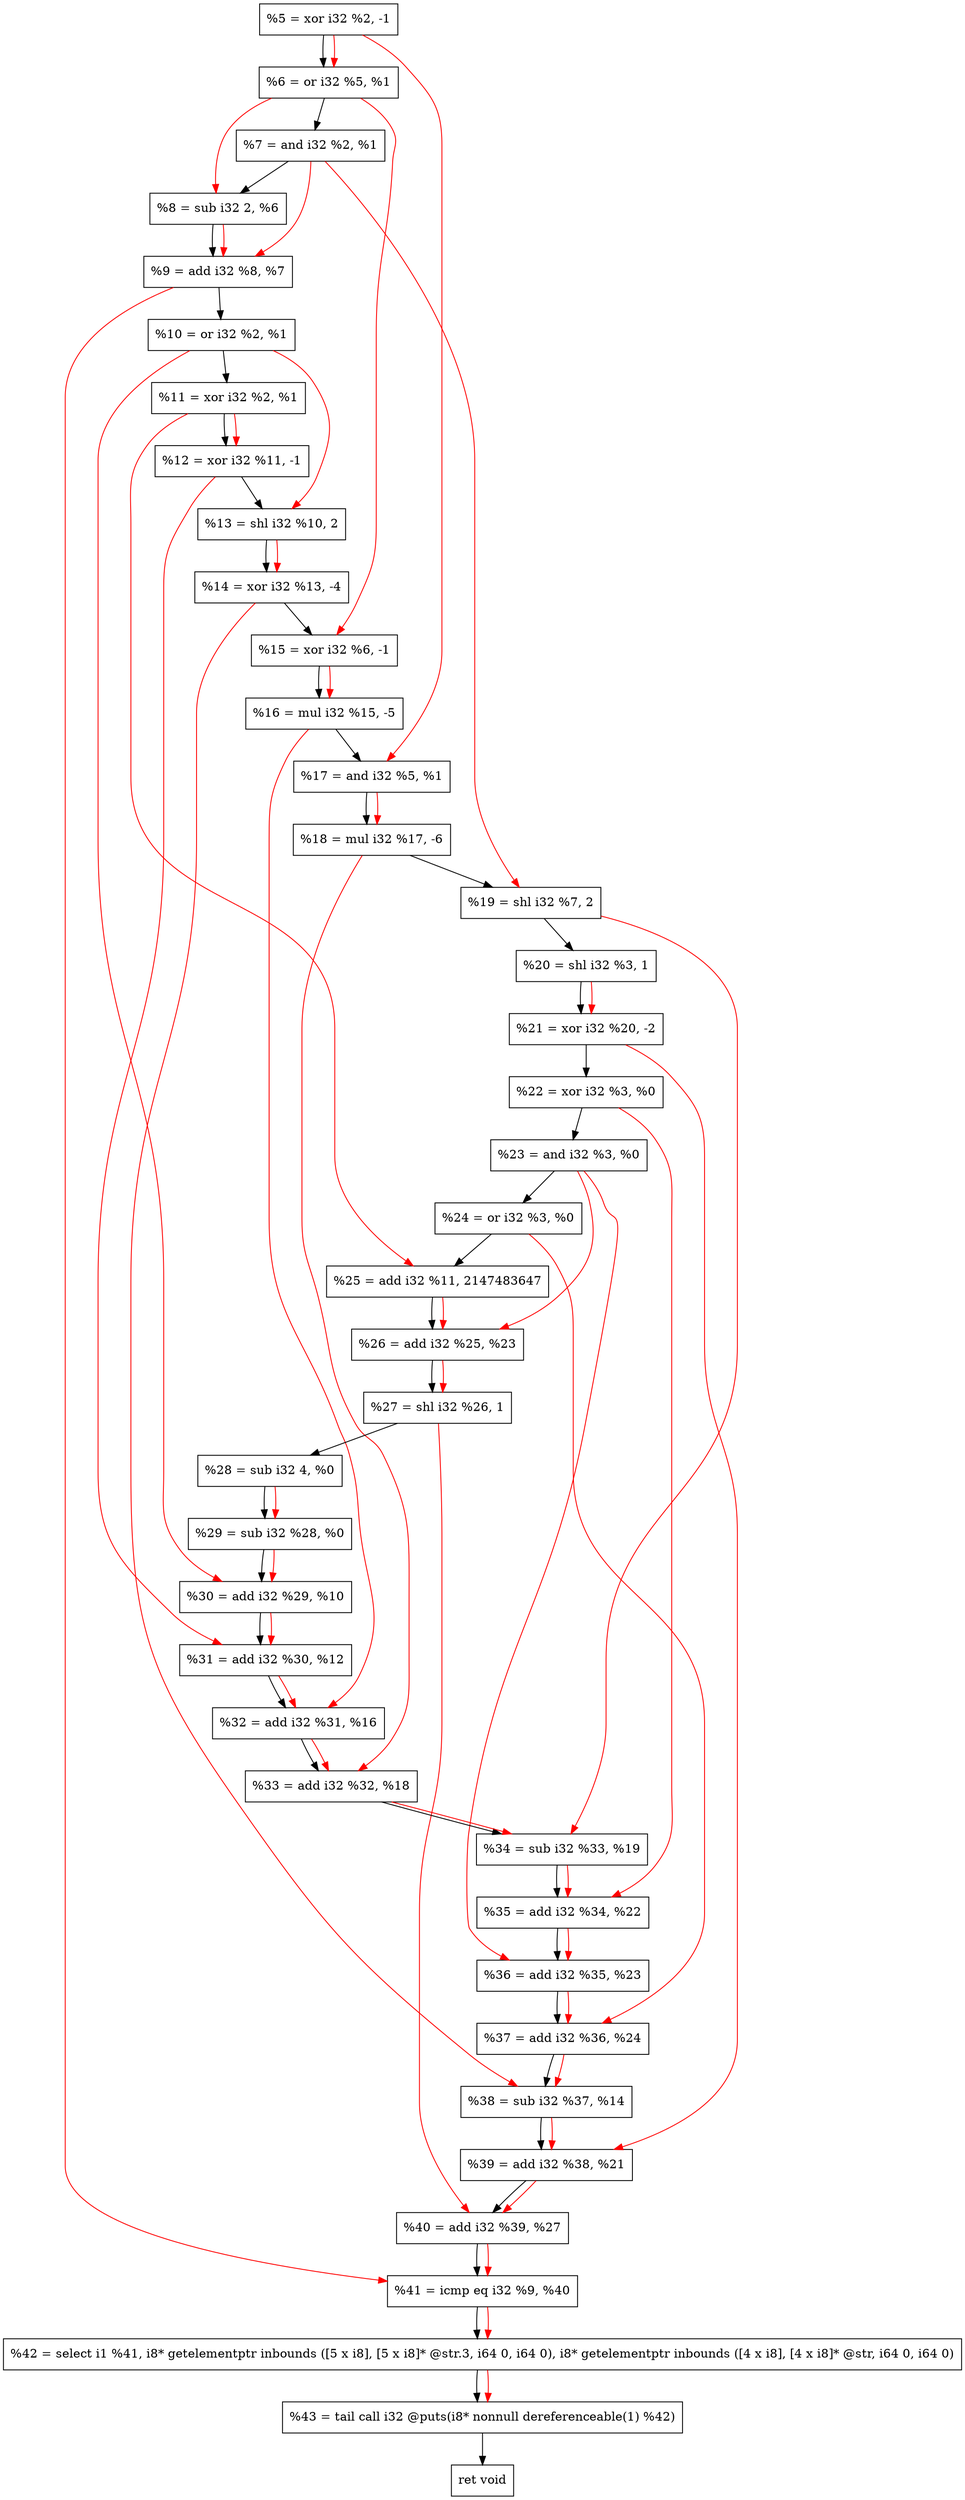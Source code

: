 digraph "DFG for'crackme' function" {
	Node0x1052080[shape=record, label="  %5 = xor i32 %2, -1"];
	Node0x10520f0[shape=record, label="  %6 = or i32 %5, %1"];
	Node0x1052160[shape=record, label="  %7 = and i32 %2, %1"];
	Node0x1052200[shape=record, label="  %8 = sub i32 2, %6"];
	Node0x1052270[shape=record, label="  %9 = add i32 %8, %7"];
	Node0x10522e0[shape=record, label="  %10 = or i32 %2, %1"];
	Node0x1052350[shape=record, label="  %11 = xor i32 %2, %1"];
	Node0x10523c0[shape=record, label="  %12 = xor i32 %11, -1"];
	Node0x1052430[shape=record, label="  %13 = shl i32 %10, 2"];
	Node0x10524d0[shape=record, label="  %14 = xor i32 %13, -4"];
	Node0x1052540[shape=record, label="  %15 = xor i32 %6, -1"];
	Node0x10525e0[shape=record, label="  %16 = mul i32 %15, -5"];
	Node0x1052650[shape=record, label="  %17 = and i32 %5, %1"];
	Node0x10526f0[shape=record, label="  %18 = mul i32 %17, -6"];
	Node0x1052760[shape=record, label="  %19 = shl i32 %7, 2"];
	Node0x1052800[shape=record, label="  %20 = shl i32 %3, 1"];
	Node0x10528a0[shape=record, label="  %21 = xor i32 %20, -2"];
	Node0x1052910[shape=record, label="  %22 = xor i32 %3, %0"];
	Node0x1052980[shape=record, label="  %23 = and i32 %3, %0"];
	Node0x10529f0[shape=record, label="  %24 = or i32 %3, %0"];
	Node0x1052a90[shape=record, label="  %25 = add i32 %11, 2147483647"];
	Node0x1052b00[shape=record, label="  %26 = add i32 %25, %23"];
	Node0x1052b70[shape=record, label="  %27 = shl i32 %26, 1"];
	Node0x1052c10[shape=record, label="  %28 = sub i32 4, %0"];
	Node0x1052c80[shape=record, label="  %29 = sub i32 %28, %0"];
	Node0x1052cf0[shape=record, label="  %30 = add i32 %29, %10"];
	Node0x1052d60[shape=record, label="  %31 = add i32 %30, %12"];
	Node0x1052dd0[shape=record, label="  %32 = add i32 %31, %16"];
	Node0x1053050[shape=record, label="  %33 = add i32 %32, %18"];
	Node0x10530c0[shape=record, label="  %34 = sub i32 %33, %19"];
	Node0x1053130[shape=record, label="  %35 = add i32 %34, %22"];
	Node0x10531a0[shape=record, label="  %36 = add i32 %35, %23"];
	Node0x1053210[shape=record, label="  %37 = add i32 %36, %24"];
	Node0x1053280[shape=record, label="  %38 = sub i32 %37, %14"];
	Node0x10532f0[shape=record, label="  %39 = add i32 %38, %21"];
	Node0x1053360[shape=record, label="  %40 = add i32 %39, %27"];
	Node0x10533d0[shape=record, label="  %41 = icmp eq i32 %9, %40"];
	Node0xff2268[shape=record, label="  %42 = select i1 %41, i8* getelementptr inbounds ([5 x i8], [5 x i8]* @str.3, i64 0, i64 0), i8* getelementptr inbounds ([4 x i8], [4 x i8]* @str, i64 0, i64 0)"];
	Node0x1053870[shape=record, label="  %43 = tail call i32 @puts(i8* nonnull dereferenceable(1) %42)"];
	Node0x10538c0[shape=record, label="  ret void"];
	Node0x1052080 -> Node0x10520f0;
	Node0x10520f0 -> Node0x1052160;
	Node0x1052160 -> Node0x1052200;
	Node0x1052200 -> Node0x1052270;
	Node0x1052270 -> Node0x10522e0;
	Node0x10522e0 -> Node0x1052350;
	Node0x1052350 -> Node0x10523c0;
	Node0x10523c0 -> Node0x1052430;
	Node0x1052430 -> Node0x10524d0;
	Node0x10524d0 -> Node0x1052540;
	Node0x1052540 -> Node0x10525e0;
	Node0x10525e0 -> Node0x1052650;
	Node0x1052650 -> Node0x10526f0;
	Node0x10526f0 -> Node0x1052760;
	Node0x1052760 -> Node0x1052800;
	Node0x1052800 -> Node0x10528a0;
	Node0x10528a0 -> Node0x1052910;
	Node0x1052910 -> Node0x1052980;
	Node0x1052980 -> Node0x10529f0;
	Node0x10529f0 -> Node0x1052a90;
	Node0x1052a90 -> Node0x1052b00;
	Node0x1052b00 -> Node0x1052b70;
	Node0x1052b70 -> Node0x1052c10;
	Node0x1052c10 -> Node0x1052c80;
	Node0x1052c80 -> Node0x1052cf0;
	Node0x1052cf0 -> Node0x1052d60;
	Node0x1052d60 -> Node0x1052dd0;
	Node0x1052dd0 -> Node0x1053050;
	Node0x1053050 -> Node0x10530c0;
	Node0x10530c0 -> Node0x1053130;
	Node0x1053130 -> Node0x10531a0;
	Node0x10531a0 -> Node0x1053210;
	Node0x1053210 -> Node0x1053280;
	Node0x1053280 -> Node0x10532f0;
	Node0x10532f0 -> Node0x1053360;
	Node0x1053360 -> Node0x10533d0;
	Node0x10533d0 -> Node0xff2268;
	Node0xff2268 -> Node0x1053870;
	Node0x1053870 -> Node0x10538c0;
edge [color=red]
	Node0x1052080 -> Node0x10520f0;
	Node0x10520f0 -> Node0x1052200;
	Node0x1052200 -> Node0x1052270;
	Node0x1052160 -> Node0x1052270;
	Node0x1052350 -> Node0x10523c0;
	Node0x10522e0 -> Node0x1052430;
	Node0x1052430 -> Node0x10524d0;
	Node0x10520f0 -> Node0x1052540;
	Node0x1052540 -> Node0x10525e0;
	Node0x1052080 -> Node0x1052650;
	Node0x1052650 -> Node0x10526f0;
	Node0x1052160 -> Node0x1052760;
	Node0x1052800 -> Node0x10528a0;
	Node0x1052350 -> Node0x1052a90;
	Node0x1052a90 -> Node0x1052b00;
	Node0x1052980 -> Node0x1052b00;
	Node0x1052b00 -> Node0x1052b70;
	Node0x1052c10 -> Node0x1052c80;
	Node0x1052c80 -> Node0x1052cf0;
	Node0x10522e0 -> Node0x1052cf0;
	Node0x1052cf0 -> Node0x1052d60;
	Node0x10523c0 -> Node0x1052d60;
	Node0x1052d60 -> Node0x1052dd0;
	Node0x10525e0 -> Node0x1052dd0;
	Node0x1052dd0 -> Node0x1053050;
	Node0x10526f0 -> Node0x1053050;
	Node0x1053050 -> Node0x10530c0;
	Node0x1052760 -> Node0x10530c0;
	Node0x10530c0 -> Node0x1053130;
	Node0x1052910 -> Node0x1053130;
	Node0x1053130 -> Node0x10531a0;
	Node0x1052980 -> Node0x10531a0;
	Node0x10531a0 -> Node0x1053210;
	Node0x10529f0 -> Node0x1053210;
	Node0x1053210 -> Node0x1053280;
	Node0x10524d0 -> Node0x1053280;
	Node0x1053280 -> Node0x10532f0;
	Node0x10528a0 -> Node0x10532f0;
	Node0x10532f0 -> Node0x1053360;
	Node0x1052b70 -> Node0x1053360;
	Node0x1052270 -> Node0x10533d0;
	Node0x1053360 -> Node0x10533d0;
	Node0x10533d0 -> Node0xff2268;
	Node0xff2268 -> Node0x1053870;
}
